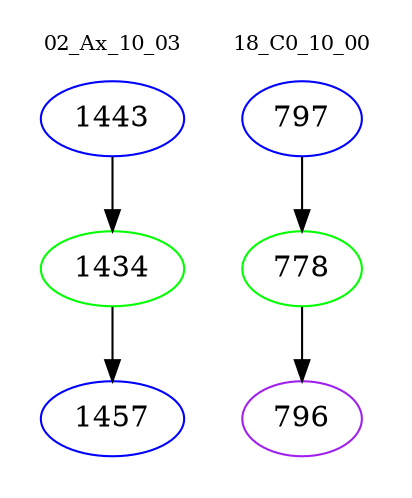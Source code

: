 digraph{
subgraph cluster_0 {
color = white
label = "02_Ax_10_03";
fontsize=10;
T0_1443 [label="1443", color="blue"]
T0_1443 -> T0_1434 [color="black"]
T0_1434 [label="1434", color="green"]
T0_1434 -> T0_1457 [color="black"]
T0_1457 [label="1457", color="blue"]
}
subgraph cluster_1 {
color = white
label = "18_C0_10_00";
fontsize=10;
T1_797 [label="797", color="blue"]
T1_797 -> T1_778 [color="black"]
T1_778 [label="778", color="green"]
T1_778 -> T1_796 [color="black"]
T1_796 [label="796", color="purple"]
}
}
